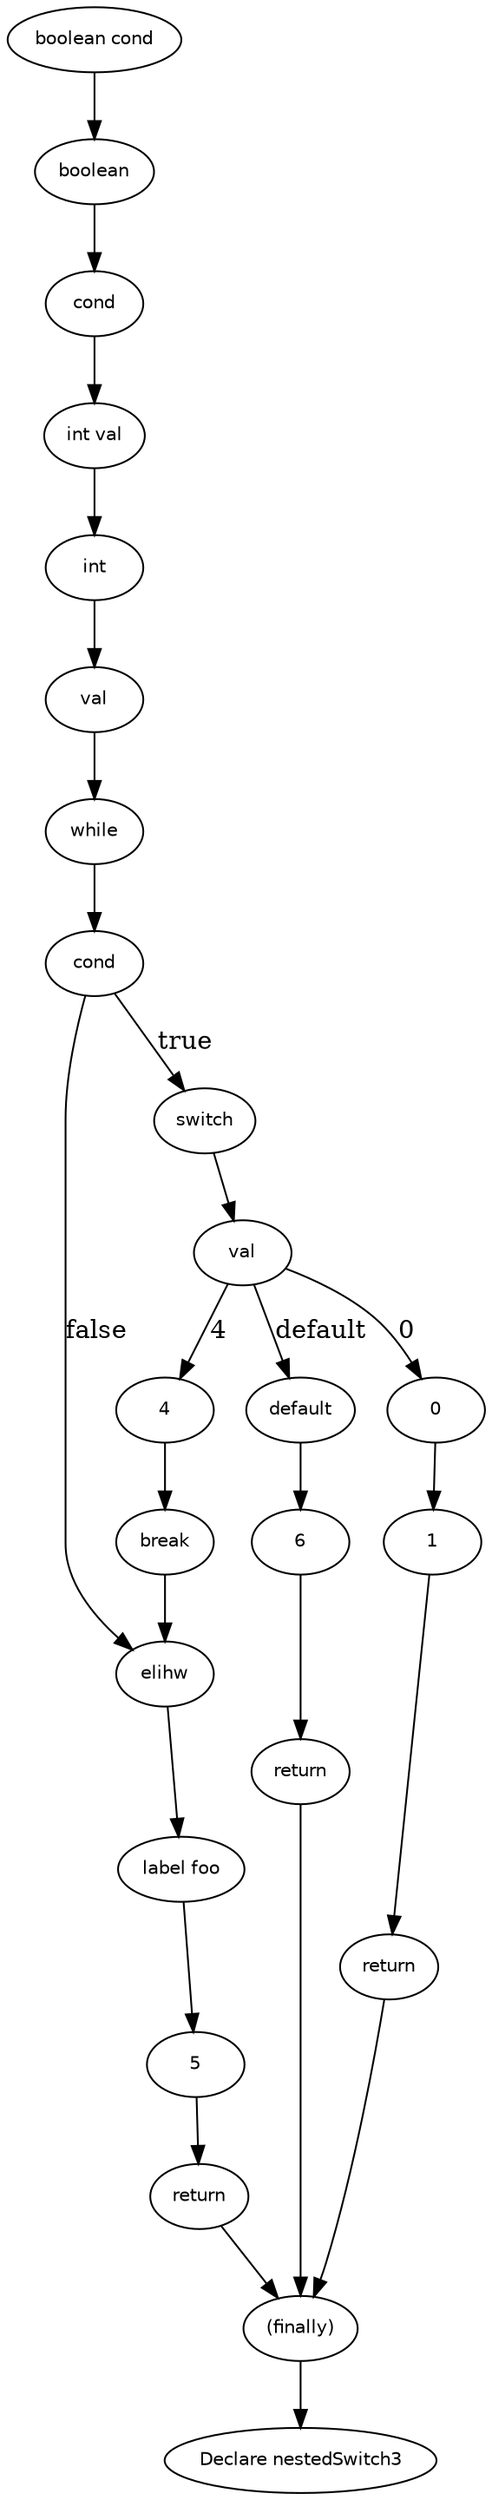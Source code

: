 digraph nestedSwitch3 {
  31 [
    label = 5,
    fontname = Helvetica,
    fontsize = 10
  ];
  30 [
    label = return,
    fontname = Helvetica,
    fontsize = 10
  ];
  18 [
    label = val,
    fontname = Helvetica,
    fontsize = 10
  ];
  17 [
    label = switch,
    fontname = Helvetica,
    fontsize = 10
  ];
  12 [
    label = cond,
    fontname = Helvetica,
    fontsize = 10
  ];
  11 [
    label = elihw,
    fontname = Helvetica,
    fontsize = 10
  ];
  10 [
    label = while,
    fontname = Helvetica,
    fontsize = 10
  ];
  29 [
    label = 6,
    fontname = Helvetica,
    fontsize = 10
  ];
  8 [
    label = "label foo",
    fontname = Helvetica,
    fontsize = 10
  ];
  28 [
    label = return,
    fontname = Helvetica,
    fontsize = 10
  ];
  7 [
    label = val,
    fontname = Helvetica,
    fontsize = 10
  ];
  6 [
    label = int,
    fontname = Helvetica,
    fontsize = 10
  ];
  27 [
    label = default,
    fontname = Helvetica,
    fontsize = 10
  ];
  5 [
    label = "int val",
    fontname = Helvetica,
    fontsize = 10
  ];
  25 [
    label = break,
    fontname = Helvetica,
    fontsize = 10
  ];
  4 [
    label = cond,
    fontname = Helvetica,
    fontsize = 10
  ];
  24 [
    label = 4,
    fontname = Helvetica,
    fontsize = 10
  ];
  3 [
    label = boolean,
    fontname = Helvetica,
    fontsize = 10
  ];
  2 [
    label = "boolean cond",
    fontname = Helvetica,
    fontsize = 10
  ];
  22 [
    label = 1,
    fontname = Helvetica,
    fontsize = 10
  ];
  1 [
    label = "(finally)",
    fontname = Helvetica,
    fontsize = 10
  ];
  21 [
    label = return,
    fontname = Helvetica,
    fontsize = 10
  ];
  0 [
    label = "Declare nestedSwitch3",
    fontname = Helvetica,
    fontsize = 10
  ];
  20 [
    label = 0,
    fontname = Helvetica,
    fontsize = 10
  ];
  6 -> 7 [
    label = ""
  ];
  5 -> 6 [
    label = ""
  ];
  4 -> 5 [
    label = ""
  ];
  10 -> 12 [
    label = ""
  ];
  25 -> 11 [
    label = ""
  ];
  27 -> 29 [
    label = ""
  ];
  1 -> 0 [
    label = ""
  ];
  24 -> 25 [
    label = ""
  ];
  18 -> 27 [
    label = default
  ];
  7 -> 10 [
    label = ""
  ];
  20 -> 22 [
    label = ""
  ];
  11 -> 8 [
    label = ""
  ];
  18 -> 20 [
    label = 0
  ];
  12 -> 11 [
    label = false
  ];
  17 -> 18 [
    label = ""
  ];
  28 -> 1 [
    label = ""
  ];
  12 -> 17 [
    label = true
  ];
  29 -> 28 [
    label = ""
  ];
  3 -> 4 [
    label = ""
  ];
  2 -> 3 [
    label = ""
  ];
  30 -> 1 [
    label = ""
  ];
  21 -> 1 [
    label = ""
  ];
  18 -> 24 [
    label = 4
  ];
  31 -> 30 [
    label = ""
  ];
  22 -> 21 [
    label = ""
  ];
  8 -> 31 [
    label = ""
  ];
}

